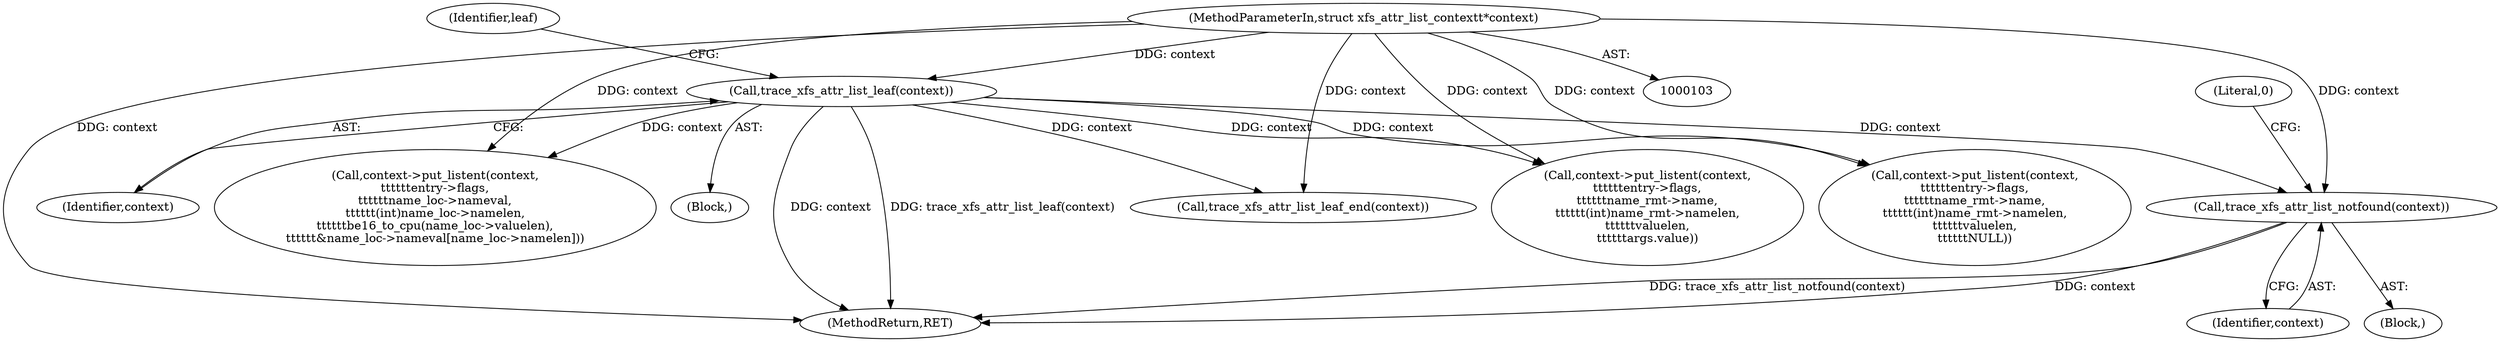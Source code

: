 digraph "0_linux_2e83b79b2d6c78bf1b4aa227938a214dcbddc83f@pointer" {
"1000229" [label="(Call,trace_xfs_attr_list_notfound(context))"];
"1000122" [label="(Call,trace_xfs_attr_list_leaf(context))"];
"1000105" [label="(MethodParameterIn,struct xfs_attr_list_context\t*context)"];
"1000309" [label="(Call,context->put_listent(context,\n\t\t\t\t\t\tentry->flags,\n\t\t\t\t\t\tname_loc->nameval,\n\t\t\t\t\t\t(int)name_loc->namelen,\n\t\t\t\t\t\tbe16_to_cpu(name_loc->valuelen),\n\t\t\t\t\t\t&name_loc->nameval[name_loc->namelen]))"];
"1000229" [label="(Call,trace_xfs_attr_list_notfound(context))"];
"1000492" [label="(Call,trace_xfs_attr_list_leaf_end(context))"];
"1000232" [label="(Literal,0)"];
"1000496" [label="(MethodReturn,RET)"];
"1000125" [label="(Identifier,leaf)"];
"1000464" [label="(Call,context->put_listent(context,\n\t\t\t\t\t\tentry->flags,\n\t\t\t\t\t\tname_rmt->name,\n\t\t\t\t\t\t(int)name_rmt->namelen,\n\t\t\t\t\t\tvaluelen,\n\t\t\t\t\t\tNULL))"];
"1000122" [label="(Call,trace_xfs_attr_list_leaf(context))"];
"1000230" [label="(Identifier,context)"];
"1000123" [label="(Identifier,context)"];
"1000106" [label="(Block,)"];
"1000439" [label="(Call,context->put_listent(context,\n\t\t\t\t\t\tentry->flags,\n\t\t\t\t\t\tname_rmt->name,\n\t\t\t\t\t\t(int)name_rmt->namelen,\n\t\t\t\t\t\tvaluelen,\n\t\t\t\t\t\targs.value))"];
"1000105" [label="(MethodParameterIn,struct xfs_attr_list_context\t*context)"];
"1000228" [label="(Block,)"];
"1000229" -> "1000228"  [label="AST: "];
"1000229" -> "1000230"  [label="CFG: "];
"1000230" -> "1000229"  [label="AST: "];
"1000232" -> "1000229"  [label="CFG: "];
"1000229" -> "1000496"  [label="DDG: trace_xfs_attr_list_notfound(context)"];
"1000229" -> "1000496"  [label="DDG: context"];
"1000122" -> "1000229"  [label="DDG: context"];
"1000105" -> "1000229"  [label="DDG: context"];
"1000122" -> "1000106"  [label="AST: "];
"1000122" -> "1000123"  [label="CFG: "];
"1000123" -> "1000122"  [label="AST: "];
"1000125" -> "1000122"  [label="CFG: "];
"1000122" -> "1000496"  [label="DDG: context"];
"1000122" -> "1000496"  [label="DDG: trace_xfs_attr_list_leaf(context)"];
"1000105" -> "1000122"  [label="DDG: context"];
"1000122" -> "1000309"  [label="DDG: context"];
"1000122" -> "1000439"  [label="DDG: context"];
"1000122" -> "1000464"  [label="DDG: context"];
"1000122" -> "1000492"  [label="DDG: context"];
"1000105" -> "1000103"  [label="AST: "];
"1000105" -> "1000496"  [label="DDG: context"];
"1000105" -> "1000309"  [label="DDG: context"];
"1000105" -> "1000439"  [label="DDG: context"];
"1000105" -> "1000464"  [label="DDG: context"];
"1000105" -> "1000492"  [label="DDG: context"];
}
